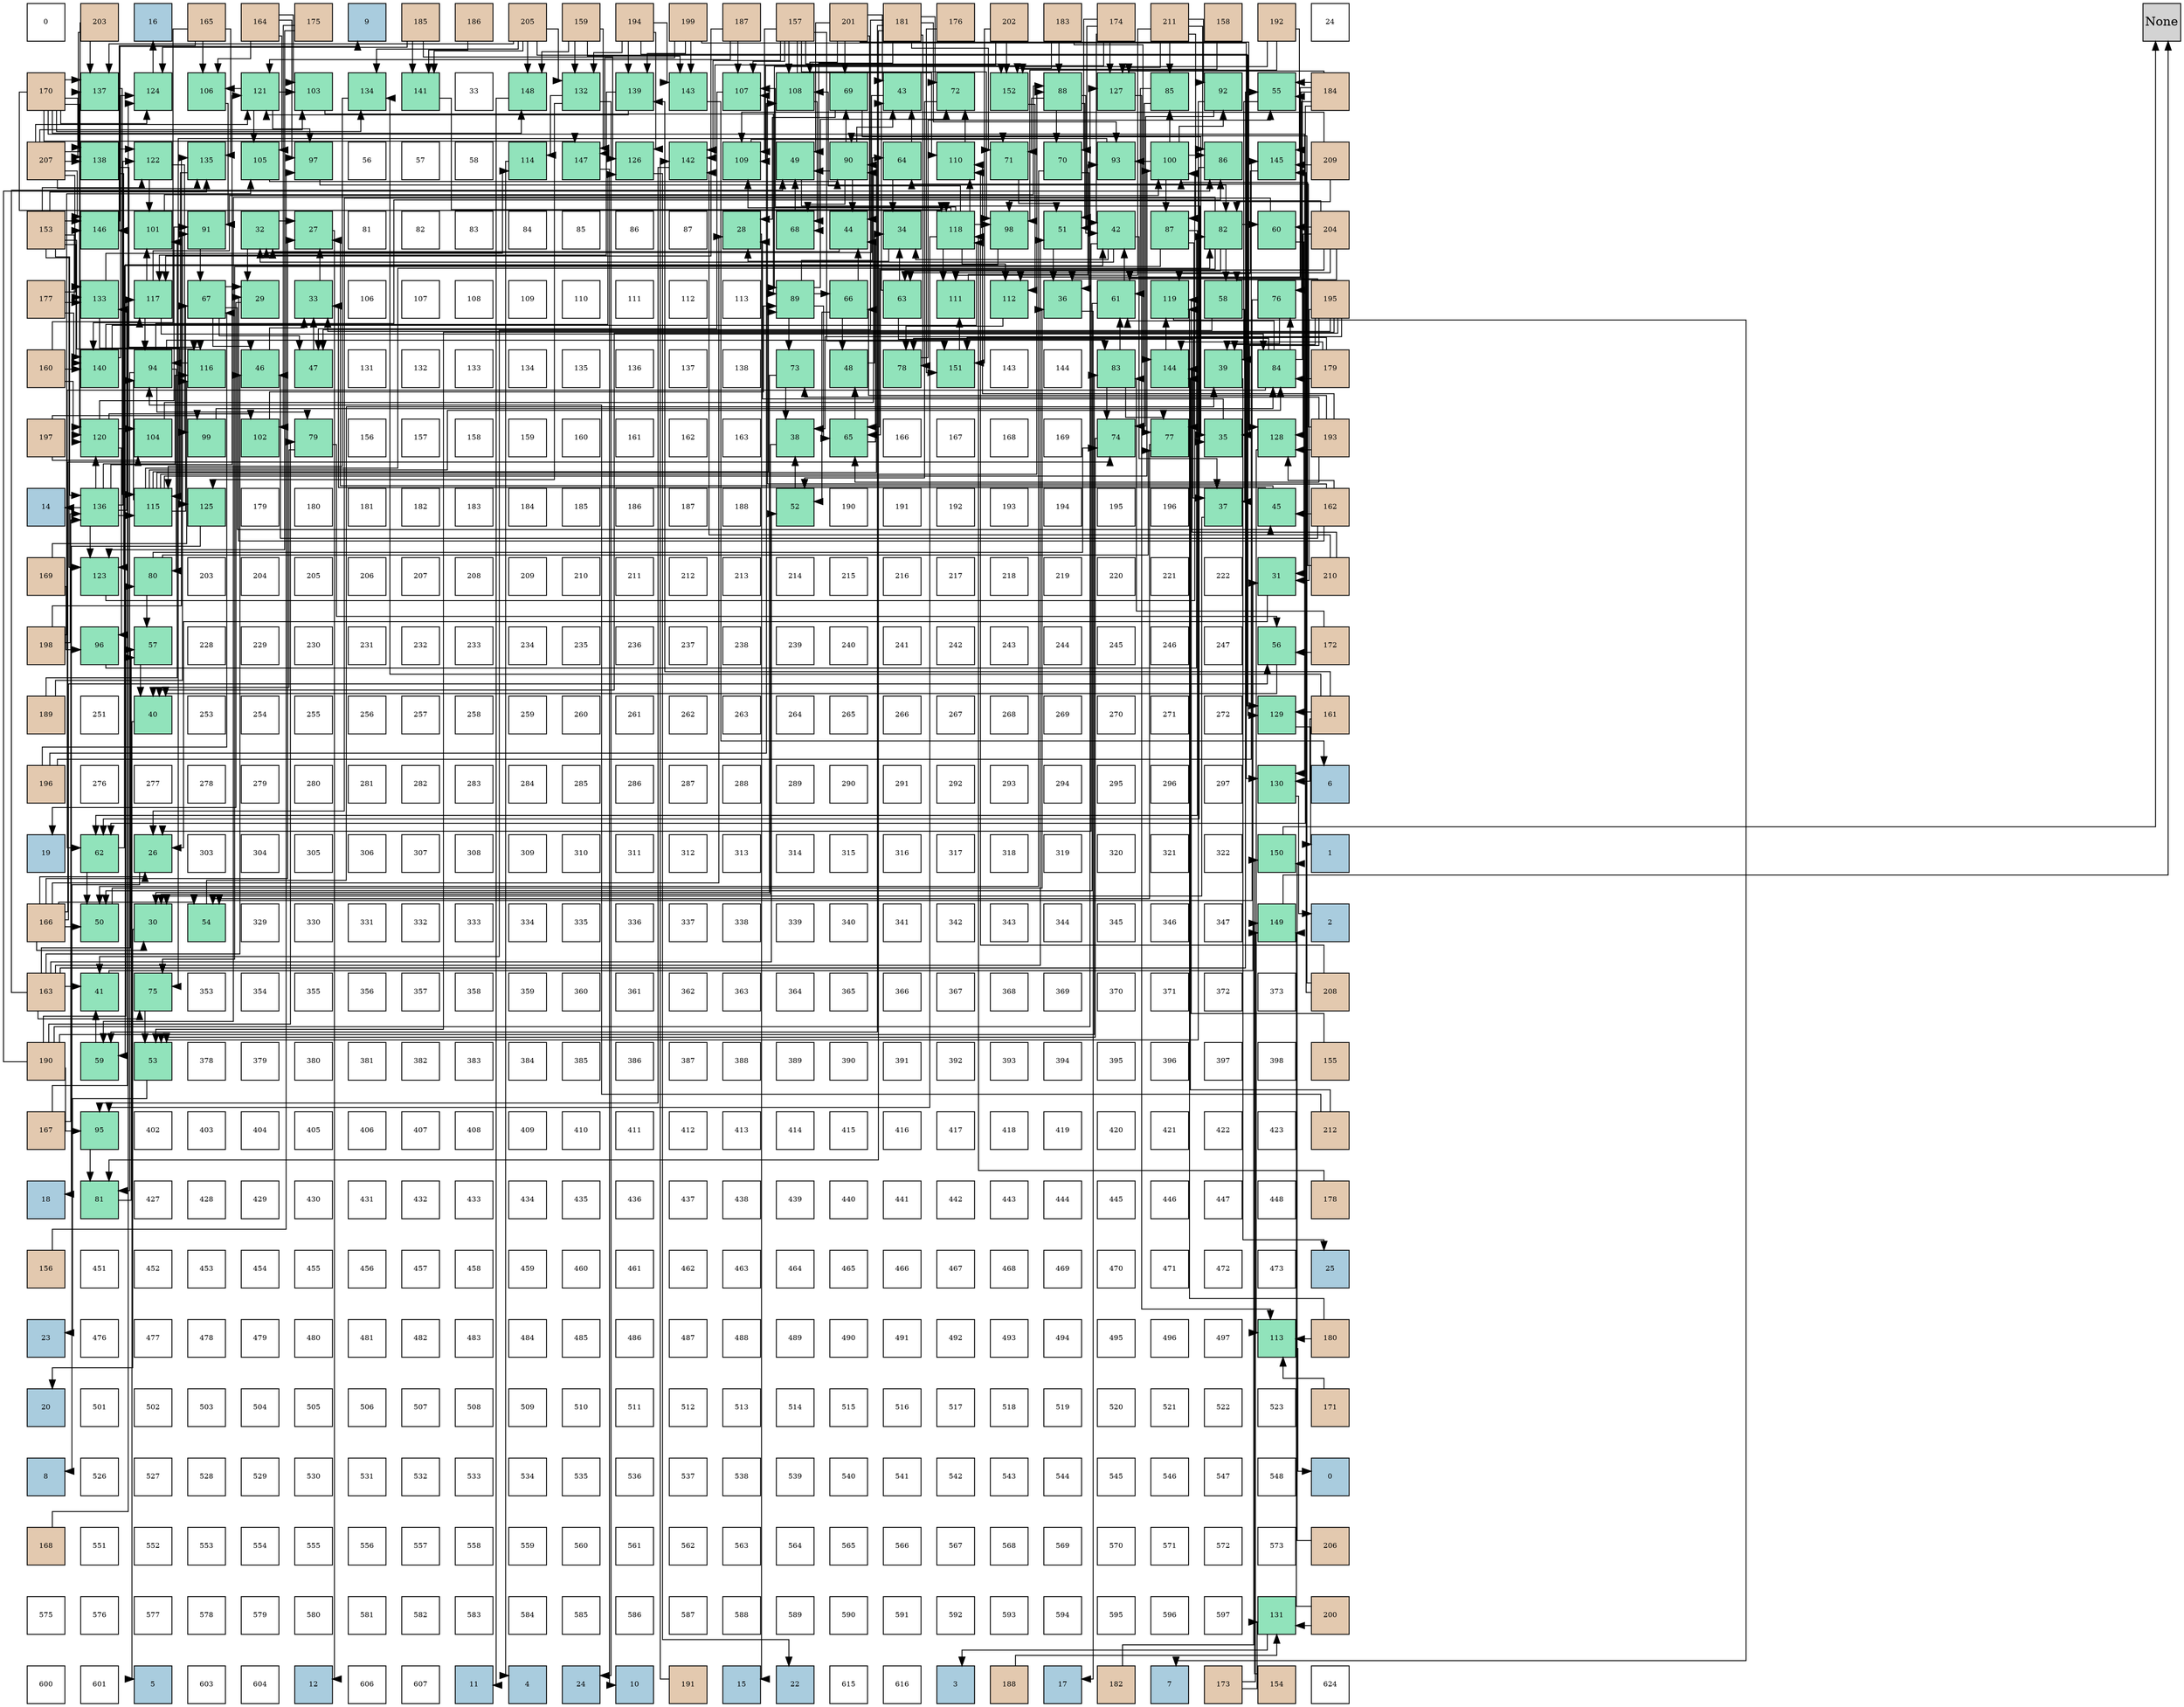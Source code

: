 digraph layout{
 rankdir=TB;
 splines=ortho;
 node [style=filled shape=square fixedsize=true width=0.6];
0[label="0", fontsize=8, fillcolor="#ffffff"];
1[label="203", fontsize=8, fillcolor="#e3c9af"];
2[label="16", fontsize=8, fillcolor="#a9ccde"];
3[label="165", fontsize=8, fillcolor="#e3c9af"];
4[label="164", fontsize=8, fillcolor="#e3c9af"];
5[label="175", fontsize=8, fillcolor="#e3c9af"];
6[label="9", fontsize=8, fillcolor="#a9ccde"];
7[label="185", fontsize=8, fillcolor="#e3c9af"];
8[label="186", fontsize=8, fillcolor="#e3c9af"];
9[label="205", fontsize=8, fillcolor="#e3c9af"];
10[label="159", fontsize=8, fillcolor="#e3c9af"];
11[label="194", fontsize=8, fillcolor="#e3c9af"];
12[label="199", fontsize=8, fillcolor="#e3c9af"];
13[label="187", fontsize=8, fillcolor="#e3c9af"];
14[label="157", fontsize=8, fillcolor="#e3c9af"];
15[label="201", fontsize=8, fillcolor="#e3c9af"];
16[label="181", fontsize=8, fillcolor="#e3c9af"];
17[label="176", fontsize=8, fillcolor="#e3c9af"];
18[label="202", fontsize=8, fillcolor="#e3c9af"];
19[label="183", fontsize=8, fillcolor="#e3c9af"];
20[label="174", fontsize=8, fillcolor="#e3c9af"];
21[label="211", fontsize=8, fillcolor="#e3c9af"];
22[label="158", fontsize=8, fillcolor="#e3c9af"];
23[label="192", fontsize=8, fillcolor="#e3c9af"];
24[label="24", fontsize=8, fillcolor="#ffffff"];
25[label="170", fontsize=8, fillcolor="#e3c9af"];
26[label="137", fontsize=8, fillcolor="#91e3bb"];
27[label="124", fontsize=8, fillcolor="#91e3bb"];
28[label="106", fontsize=8, fillcolor="#91e3bb"];
29[label="121", fontsize=8, fillcolor="#91e3bb"];
30[label="103", fontsize=8, fillcolor="#91e3bb"];
31[label="134", fontsize=8, fillcolor="#91e3bb"];
32[label="141", fontsize=8, fillcolor="#91e3bb"];
33[label="33", fontsize=8, fillcolor="#ffffff"];
34[label="148", fontsize=8, fillcolor="#91e3bb"];
35[label="132", fontsize=8, fillcolor="#91e3bb"];
36[label="139", fontsize=8, fillcolor="#91e3bb"];
37[label="143", fontsize=8, fillcolor="#91e3bb"];
38[label="107", fontsize=8, fillcolor="#91e3bb"];
39[label="108", fontsize=8, fillcolor="#91e3bb"];
40[label="69", fontsize=8, fillcolor="#91e3bb"];
41[label="43", fontsize=8, fillcolor="#91e3bb"];
42[label="72", fontsize=8, fillcolor="#91e3bb"];
43[label="152", fontsize=8, fillcolor="#91e3bb"];
44[label="88", fontsize=8, fillcolor="#91e3bb"];
45[label="127", fontsize=8, fillcolor="#91e3bb"];
46[label="85", fontsize=8, fillcolor="#91e3bb"];
47[label="92", fontsize=8, fillcolor="#91e3bb"];
48[label="55", fontsize=8, fillcolor="#91e3bb"];
49[label="184", fontsize=8, fillcolor="#e3c9af"];
50[label="207", fontsize=8, fillcolor="#e3c9af"];
51[label="138", fontsize=8, fillcolor="#91e3bb"];
52[label="122", fontsize=8, fillcolor="#91e3bb"];
53[label="135", fontsize=8, fillcolor="#91e3bb"];
54[label="105", fontsize=8, fillcolor="#91e3bb"];
55[label="97", fontsize=8, fillcolor="#91e3bb"];
56[label="56", fontsize=8, fillcolor="#ffffff"];
57[label="57", fontsize=8, fillcolor="#ffffff"];
58[label="58", fontsize=8, fillcolor="#ffffff"];
59[label="114", fontsize=8, fillcolor="#91e3bb"];
60[label="147", fontsize=8, fillcolor="#91e3bb"];
61[label="126", fontsize=8, fillcolor="#91e3bb"];
62[label="142", fontsize=8, fillcolor="#91e3bb"];
63[label="109", fontsize=8, fillcolor="#91e3bb"];
64[label="49", fontsize=8, fillcolor="#91e3bb"];
65[label="90", fontsize=8, fillcolor="#91e3bb"];
66[label="64", fontsize=8, fillcolor="#91e3bb"];
67[label="110", fontsize=8, fillcolor="#91e3bb"];
68[label="71", fontsize=8, fillcolor="#91e3bb"];
69[label="70", fontsize=8, fillcolor="#91e3bb"];
70[label="93", fontsize=8, fillcolor="#91e3bb"];
71[label="100", fontsize=8, fillcolor="#91e3bb"];
72[label="86", fontsize=8, fillcolor="#91e3bb"];
73[label="145", fontsize=8, fillcolor="#91e3bb"];
74[label="209", fontsize=8, fillcolor="#e3c9af"];
75[label="153", fontsize=8, fillcolor="#e3c9af"];
76[label="146", fontsize=8, fillcolor="#91e3bb"];
77[label="101", fontsize=8, fillcolor="#91e3bb"];
78[label="91", fontsize=8, fillcolor="#91e3bb"];
79[label="32", fontsize=8, fillcolor="#91e3bb"];
80[label="27", fontsize=8, fillcolor="#91e3bb"];
81[label="81", fontsize=8, fillcolor="#ffffff"];
82[label="82", fontsize=8, fillcolor="#ffffff"];
83[label="83", fontsize=8, fillcolor="#ffffff"];
84[label="84", fontsize=8, fillcolor="#ffffff"];
85[label="85", fontsize=8, fillcolor="#ffffff"];
86[label="86", fontsize=8, fillcolor="#ffffff"];
87[label="87", fontsize=8, fillcolor="#ffffff"];
88[label="28", fontsize=8, fillcolor="#91e3bb"];
89[label="68", fontsize=8, fillcolor="#91e3bb"];
90[label="44", fontsize=8, fillcolor="#91e3bb"];
91[label="34", fontsize=8, fillcolor="#91e3bb"];
92[label="118", fontsize=8, fillcolor="#91e3bb"];
93[label="98", fontsize=8, fillcolor="#91e3bb"];
94[label="51", fontsize=8, fillcolor="#91e3bb"];
95[label="42", fontsize=8, fillcolor="#91e3bb"];
96[label="87", fontsize=8, fillcolor="#91e3bb"];
97[label="82", fontsize=8, fillcolor="#91e3bb"];
98[label="60", fontsize=8, fillcolor="#91e3bb"];
99[label="204", fontsize=8, fillcolor="#e3c9af"];
100[label="177", fontsize=8, fillcolor="#e3c9af"];
101[label="133", fontsize=8, fillcolor="#91e3bb"];
102[label="117", fontsize=8, fillcolor="#91e3bb"];
103[label="67", fontsize=8, fillcolor="#91e3bb"];
104[label="29", fontsize=8, fillcolor="#91e3bb"];
105[label="33", fontsize=8, fillcolor="#91e3bb"];
106[label="106", fontsize=8, fillcolor="#ffffff"];
107[label="107", fontsize=8, fillcolor="#ffffff"];
108[label="108", fontsize=8, fillcolor="#ffffff"];
109[label="109", fontsize=8, fillcolor="#ffffff"];
110[label="110", fontsize=8, fillcolor="#ffffff"];
111[label="111", fontsize=8, fillcolor="#ffffff"];
112[label="112", fontsize=8, fillcolor="#ffffff"];
113[label="113", fontsize=8, fillcolor="#ffffff"];
114[label="89", fontsize=8, fillcolor="#91e3bb"];
115[label="66", fontsize=8, fillcolor="#91e3bb"];
116[label="63", fontsize=8, fillcolor="#91e3bb"];
117[label="111", fontsize=8, fillcolor="#91e3bb"];
118[label="112", fontsize=8, fillcolor="#91e3bb"];
119[label="36", fontsize=8, fillcolor="#91e3bb"];
120[label="61", fontsize=8, fillcolor="#91e3bb"];
121[label="119", fontsize=8, fillcolor="#91e3bb"];
122[label="58", fontsize=8, fillcolor="#91e3bb"];
123[label="76", fontsize=8, fillcolor="#91e3bb"];
124[label="195", fontsize=8, fillcolor="#e3c9af"];
125[label="160", fontsize=8, fillcolor="#e3c9af"];
126[label="140", fontsize=8, fillcolor="#91e3bb"];
127[label="94", fontsize=8, fillcolor="#91e3bb"];
128[label="116", fontsize=8, fillcolor="#91e3bb"];
129[label="46", fontsize=8, fillcolor="#91e3bb"];
130[label="47", fontsize=8, fillcolor="#91e3bb"];
131[label="131", fontsize=8, fillcolor="#ffffff"];
132[label="132", fontsize=8, fillcolor="#ffffff"];
133[label="133", fontsize=8, fillcolor="#ffffff"];
134[label="134", fontsize=8, fillcolor="#ffffff"];
135[label="135", fontsize=8, fillcolor="#ffffff"];
136[label="136", fontsize=8, fillcolor="#ffffff"];
137[label="137", fontsize=8, fillcolor="#ffffff"];
138[label="138", fontsize=8, fillcolor="#ffffff"];
139[label="73", fontsize=8, fillcolor="#91e3bb"];
140[label="48", fontsize=8, fillcolor="#91e3bb"];
141[label="78", fontsize=8, fillcolor="#91e3bb"];
142[label="151", fontsize=8, fillcolor="#91e3bb"];
143[label="143", fontsize=8, fillcolor="#ffffff"];
144[label="144", fontsize=8, fillcolor="#ffffff"];
145[label="83", fontsize=8, fillcolor="#91e3bb"];
146[label="144", fontsize=8, fillcolor="#91e3bb"];
147[label="39", fontsize=8, fillcolor="#91e3bb"];
148[label="84", fontsize=8, fillcolor="#91e3bb"];
149[label="179", fontsize=8, fillcolor="#e3c9af"];
150[label="197", fontsize=8, fillcolor="#e3c9af"];
151[label="120", fontsize=8, fillcolor="#91e3bb"];
152[label="104", fontsize=8, fillcolor="#91e3bb"];
153[label="99", fontsize=8, fillcolor="#91e3bb"];
154[label="102", fontsize=8, fillcolor="#91e3bb"];
155[label="79", fontsize=8, fillcolor="#91e3bb"];
156[label="156", fontsize=8, fillcolor="#ffffff"];
157[label="157", fontsize=8, fillcolor="#ffffff"];
158[label="158", fontsize=8, fillcolor="#ffffff"];
159[label="159", fontsize=8, fillcolor="#ffffff"];
160[label="160", fontsize=8, fillcolor="#ffffff"];
161[label="161", fontsize=8, fillcolor="#ffffff"];
162[label="162", fontsize=8, fillcolor="#ffffff"];
163[label="163", fontsize=8, fillcolor="#ffffff"];
164[label="38", fontsize=8, fillcolor="#91e3bb"];
165[label="65", fontsize=8, fillcolor="#91e3bb"];
166[label="166", fontsize=8, fillcolor="#ffffff"];
167[label="167", fontsize=8, fillcolor="#ffffff"];
168[label="168", fontsize=8, fillcolor="#ffffff"];
169[label="169", fontsize=8, fillcolor="#ffffff"];
170[label="74", fontsize=8, fillcolor="#91e3bb"];
171[label="77", fontsize=8, fillcolor="#91e3bb"];
172[label="35", fontsize=8, fillcolor="#91e3bb"];
173[label="128", fontsize=8, fillcolor="#91e3bb"];
174[label="193", fontsize=8, fillcolor="#e3c9af"];
175[label="14", fontsize=8, fillcolor="#a9ccde"];
176[label="136", fontsize=8, fillcolor="#91e3bb"];
177[label="115", fontsize=8, fillcolor="#91e3bb"];
178[label="125", fontsize=8, fillcolor="#91e3bb"];
179[label="179", fontsize=8, fillcolor="#ffffff"];
180[label="180", fontsize=8, fillcolor="#ffffff"];
181[label="181", fontsize=8, fillcolor="#ffffff"];
182[label="182", fontsize=8, fillcolor="#ffffff"];
183[label="183", fontsize=8, fillcolor="#ffffff"];
184[label="184", fontsize=8, fillcolor="#ffffff"];
185[label="185", fontsize=8, fillcolor="#ffffff"];
186[label="186", fontsize=8, fillcolor="#ffffff"];
187[label="187", fontsize=8, fillcolor="#ffffff"];
188[label="188", fontsize=8, fillcolor="#ffffff"];
189[label="52", fontsize=8, fillcolor="#91e3bb"];
190[label="190", fontsize=8, fillcolor="#ffffff"];
191[label="191", fontsize=8, fillcolor="#ffffff"];
192[label="192", fontsize=8, fillcolor="#ffffff"];
193[label="193", fontsize=8, fillcolor="#ffffff"];
194[label="194", fontsize=8, fillcolor="#ffffff"];
195[label="195", fontsize=8, fillcolor="#ffffff"];
196[label="196", fontsize=8, fillcolor="#ffffff"];
197[label="37", fontsize=8, fillcolor="#91e3bb"];
198[label="45", fontsize=8, fillcolor="#91e3bb"];
199[label="162", fontsize=8, fillcolor="#e3c9af"];
200[label="169", fontsize=8, fillcolor="#e3c9af"];
201[label="123", fontsize=8, fillcolor="#91e3bb"];
202[label="80", fontsize=8, fillcolor="#91e3bb"];
203[label="203", fontsize=8, fillcolor="#ffffff"];
204[label="204", fontsize=8, fillcolor="#ffffff"];
205[label="205", fontsize=8, fillcolor="#ffffff"];
206[label="206", fontsize=8, fillcolor="#ffffff"];
207[label="207", fontsize=8, fillcolor="#ffffff"];
208[label="208", fontsize=8, fillcolor="#ffffff"];
209[label="209", fontsize=8, fillcolor="#ffffff"];
210[label="210", fontsize=8, fillcolor="#ffffff"];
211[label="211", fontsize=8, fillcolor="#ffffff"];
212[label="212", fontsize=8, fillcolor="#ffffff"];
213[label="213", fontsize=8, fillcolor="#ffffff"];
214[label="214", fontsize=8, fillcolor="#ffffff"];
215[label="215", fontsize=8, fillcolor="#ffffff"];
216[label="216", fontsize=8, fillcolor="#ffffff"];
217[label="217", fontsize=8, fillcolor="#ffffff"];
218[label="218", fontsize=8, fillcolor="#ffffff"];
219[label="219", fontsize=8, fillcolor="#ffffff"];
220[label="220", fontsize=8, fillcolor="#ffffff"];
221[label="221", fontsize=8, fillcolor="#ffffff"];
222[label="222", fontsize=8, fillcolor="#ffffff"];
223[label="31", fontsize=8, fillcolor="#91e3bb"];
224[label="210", fontsize=8, fillcolor="#e3c9af"];
225[label="198", fontsize=8, fillcolor="#e3c9af"];
226[label="96", fontsize=8, fillcolor="#91e3bb"];
227[label="57", fontsize=8, fillcolor="#91e3bb"];
228[label="228", fontsize=8, fillcolor="#ffffff"];
229[label="229", fontsize=8, fillcolor="#ffffff"];
230[label="230", fontsize=8, fillcolor="#ffffff"];
231[label="231", fontsize=8, fillcolor="#ffffff"];
232[label="232", fontsize=8, fillcolor="#ffffff"];
233[label="233", fontsize=8, fillcolor="#ffffff"];
234[label="234", fontsize=8, fillcolor="#ffffff"];
235[label="235", fontsize=8, fillcolor="#ffffff"];
236[label="236", fontsize=8, fillcolor="#ffffff"];
237[label="237", fontsize=8, fillcolor="#ffffff"];
238[label="238", fontsize=8, fillcolor="#ffffff"];
239[label="239", fontsize=8, fillcolor="#ffffff"];
240[label="240", fontsize=8, fillcolor="#ffffff"];
241[label="241", fontsize=8, fillcolor="#ffffff"];
242[label="242", fontsize=8, fillcolor="#ffffff"];
243[label="243", fontsize=8, fillcolor="#ffffff"];
244[label="244", fontsize=8, fillcolor="#ffffff"];
245[label="245", fontsize=8, fillcolor="#ffffff"];
246[label="246", fontsize=8, fillcolor="#ffffff"];
247[label="247", fontsize=8, fillcolor="#ffffff"];
248[label="56", fontsize=8, fillcolor="#91e3bb"];
249[label="172", fontsize=8, fillcolor="#e3c9af"];
250[label="189", fontsize=8, fillcolor="#e3c9af"];
251[label="251", fontsize=8, fillcolor="#ffffff"];
252[label="40", fontsize=8, fillcolor="#91e3bb"];
253[label="253", fontsize=8, fillcolor="#ffffff"];
254[label="254", fontsize=8, fillcolor="#ffffff"];
255[label="255", fontsize=8, fillcolor="#ffffff"];
256[label="256", fontsize=8, fillcolor="#ffffff"];
257[label="257", fontsize=8, fillcolor="#ffffff"];
258[label="258", fontsize=8, fillcolor="#ffffff"];
259[label="259", fontsize=8, fillcolor="#ffffff"];
260[label="260", fontsize=8, fillcolor="#ffffff"];
261[label="261", fontsize=8, fillcolor="#ffffff"];
262[label="262", fontsize=8, fillcolor="#ffffff"];
263[label="263", fontsize=8, fillcolor="#ffffff"];
264[label="264", fontsize=8, fillcolor="#ffffff"];
265[label="265", fontsize=8, fillcolor="#ffffff"];
266[label="266", fontsize=8, fillcolor="#ffffff"];
267[label="267", fontsize=8, fillcolor="#ffffff"];
268[label="268", fontsize=8, fillcolor="#ffffff"];
269[label="269", fontsize=8, fillcolor="#ffffff"];
270[label="270", fontsize=8, fillcolor="#ffffff"];
271[label="271", fontsize=8, fillcolor="#ffffff"];
272[label="272", fontsize=8, fillcolor="#ffffff"];
273[label="129", fontsize=8, fillcolor="#91e3bb"];
274[label="161", fontsize=8, fillcolor="#e3c9af"];
275[label="196", fontsize=8, fillcolor="#e3c9af"];
276[label="276", fontsize=8, fillcolor="#ffffff"];
277[label="277", fontsize=8, fillcolor="#ffffff"];
278[label="278", fontsize=8, fillcolor="#ffffff"];
279[label="279", fontsize=8, fillcolor="#ffffff"];
280[label="280", fontsize=8, fillcolor="#ffffff"];
281[label="281", fontsize=8, fillcolor="#ffffff"];
282[label="282", fontsize=8, fillcolor="#ffffff"];
283[label="283", fontsize=8, fillcolor="#ffffff"];
284[label="284", fontsize=8, fillcolor="#ffffff"];
285[label="285", fontsize=8, fillcolor="#ffffff"];
286[label="286", fontsize=8, fillcolor="#ffffff"];
287[label="287", fontsize=8, fillcolor="#ffffff"];
288[label="288", fontsize=8, fillcolor="#ffffff"];
289[label="289", fontsize=8, fillcolor="#ffffff"];
290[label="290", fontsize=8, fillcolor="#ffffff"];
291[label="291", fontsize=8, fillcolor="#ffffff"];
292[label="292", fontsize=8, fillcolor="#ffffff"];
293[label="293", fontsize=8, fillcolor="#ffffff"];
294[label="294", fontsize=8, fillcolor="#ffffff"];
295[label="295", fontsize=8, fillcolor="#ffffff"];
296[label="296", fontsize=8, fillcolor="#ffffff"];
297[label="297", fontsize=8, fillcolor="#ffffff"];
298[label="130", fontsize=8, fillcolor="#91e3bb"];
299[label="6", fontsize=8, fillcolor="#a9ccde"];
300[label="19", fontsize=8, fillcolor="#a9ccde"];
301[label="62", fontsize=8, fillcolor="#91e3bb"];
302[label="26", fontsize=8, fillcolor="#91e3bb"];
303[label="303", fontsize=8, fillcolor="#ffffff"];
304[label="304", fontsize=8, fillcolor="#ffffff"];
305[label="305", fontsize=8, fillcolor="#ffffff"];
306[label="306", fontsize=8, fillcolor="#ffffff"];
307[label="307", fontsize=8, fillcolor="#ffffff"];
308[label="308", fontsize=8, fillcolor="#ffffff"];
309[label="309", fontsize=8, fillcolor="#ffffff"];
310[label="310", fontsize=8, fillcolor="#ffffff"];
311[label="311", fontsize=8, fillcolor="#ffffff"];
312[label="312", fontsize=8, fillcolor="#ffffff"];
313[label="313", fontsize=8, fillcolor="#ffffff"];
314[label="314", fontsize=8, fillcolor="#ffffff"];
315[label="315", fontsize=8, fillcolor="#ffffff"];
316[label="316", fontsize=8, fillcolor="#ffffff"];
317[label="317", fontsize=8, fillcolor="#ffffff"];
318[label="318", fontsize=8, fillcolor="#ffffff"];
319[label="319", fontsize=8, fillcolor="#ffffff"];
320[label="320", fontsize=8, fillcolor="#ffffff"];
321[label="321", fontsize=8, fillcolor="#ffffff"];
322[label="322", fontsize=8, fillcolor="#ffffff"];
323[label="150", fontsize=8, fillcolor="#91e3bb"];
324[label="1", fontsize=8, fillcolor="#a9ccde"];
325[label="166", fontsize=8, fillcolor="#e3c9af"];
326[label="50", fontsize=8, fillcolor="#91e3bb"];
327[label="30", fontsize=8, fillcolor="#91e3bb"];
328[label="54", fontsize=8, fillcolor="#91e3bb"];
329[label="329", fontsize=8, fillcolor="#ffffff"];
330[label="330", fontsize=8, fillcolor="#ffffff"];
331[label="331", fontsize=8, fillcolor="#ffffff"];
332[label="332", fontsize=8, fillcolor="#ffffff"];
333[label="333", fontsize=8, fillcolor="#ffffff"];
334[label="334", fontsize=8, fillcolor="#ffffff"];
335[label="335", fontsize=8, fillcolor="#ffffff"];
336[label="336", fontsize=8, fillcolor="#ffffff"];
337[label="337", fontsize=8, fillcolor="#ffffff"];
338[label="338", fontsize=8, fillcolor="#ffffff"];
339[label="339", fontsize=8, fillcolor="#ffffff"];
340[label="340", fontsize=8, fillcolor="#ffffff"];
341[label="341", fontsize=8, fillcolor="#ffffff"];
342[label="342", fontsize=8, fillcolor="#ffffff"];
343[label="343", fontsize=8, fillcolor="#ffffff"];
344[label="344", fontsize=8, fillcolor="#ffffff"];
345[label="345", fontsize=8, fillcolor="#ffffff"];
346[label="346", fontsize=8, fillcolor="#ffffff"];
347[label="347", fontsize=8, fillcolor="#ffffff"];
348[label="149", fontsize=8, fillcolor="#91e3bb"];
349[label="2", fontsize=8, fillcolor="#a9ccde"];
350[label="163", fontsize=8, fillcolor="#e3c9af"];
351[label="41", fontsize=8, fillcolor="#91e3bb"];
352[label="75", fontsize=8, fillcolor="#91e3bb"];
353[label="353", fontsize=8, fillcolor="#ffffff"];
354[label="354", fontsize=8, fillcolor="#ffffff"];
355[label="355", fontsize=8, fillcolor="#ffffff"];
356[label="356", fontsize=8, fillcolor="#ffffff"];
357[label="357", fontsize=8, fillcolor="#ffffff"];
358[label="358", fontsize=8, fillcolor="#ffffff"];
359[label="359", fontsize=8, fillcolor="#ffffff"];
360[label="360", fontsize=8, fillcolor="#ffffff"];
361[label="361", fontsize=8, fillcolor="#ffffff"];
362[label="362", fontsize=8, fillcolor="#ffffff"];
363[label="363", fontsize=8, fillcolor="#ffffff"];
364[label="364", fontsize=8, fillcolor="#ffffff"];
365[label="365", fontsize=8, fillcolor="#ffffff"];
366[label="366", fontsize=8, fillcolor="#ffffff"];
367[label="367", fontsize=8, fillcolor="#ffffff"];
368[label="368", fontsize=8, fillcolor="#ffffff"];
369[label="369", fontsize=8, fillcolor="#ffffff"];
370[label="370", fontsize=8, fillcolor="#ffffff"];
371[label="371", fontsize=8, fillcolor="#ffffff"];
372[label="372", fontsize=8, fillcolor="#ffffff"];
373[label="373", fontsize=8, fillcolor="#ffffff"];
374[label="208", fontsize=8, fillcolor="#e3c9af"];
375[label="190", fontsize=8, fillcolor="#e3c9af"];
376[label="59", fontsize=8, fillcolor="#91e3bb"];
377[label="53", fontsize=8, fillcolor="#91e3bb"];
378[label="378", fontsize=8, fillcolor="#ffffff"];
379[label="379", fontsize=8, fillcolor="#ffffff"];
380[label="380", fontsize=8, fillcolor="#ffffff"];
381[label="381", fontsize=8, fillcolor="#ffffff"];
382[label="382", fontsize=8, fillcolor="#ffffff"];
383[label="383", fontsize=8, fillcolor="#ffffff"];
384[label="384", fontsize=8, fillcolor="#ffffff"];
385[label="385", fontsize=8, fillcolor="#ffffff"];
386[label="386", fontsize=8, fillcolor="#ffffff"];
387[label="387", fontsize=8, fillcolor="#ffffff"];
388[label="388", fontsize=8, fillcolor="#ffffff"];
389[label="389", fontsize=8, fillcolor="#ffffff"];
390[label="390", fontsize=8, fillcolor="#ffffff"];
391[label="391", fontsize=8, fillcolor="#ffffff"];
392[label="392", fontsize=8, fillcolor="#ffffff"];
393[label="393", fontsize=8, fillcolor="#ffffff"];
394[label="394", fontsize=8, fillcolor="#ffffff"];
395[label="395", fontsize=8, fillcolor="#ffffff"];
396[label="396", fontsize=8, fillcolor="#ffffff"];
397[label="397", fontsize=8, fillcolor="#ffffff"];
398[label="398", fontsize=8, fillcolor="#ffffff"];
399[label="155", fontsize=8, fillcolor="#e3c9af"];
400[label="167", fontsize=8, fillcolor="#e3c9af"];
401[label="95", fontsize=8, fillcolor="#91e3bb"];
402[label="402", fontsize=8, fillcolor="#ffffff"];
403[label="403", fontsize=8, fillcolor="#ffffff"];
404[label="404", fontsize=8, fillcolor="#ffffff"];
405[label="405", fontsize=8, fillcolor="#ffffff"];
406[label="406", fontsize=8, fillcolor="#ffffff"];
407[label="407", fontsize=8, fillcolor="#ffffff"];
408[label="408", fontsize=8, fillcolor="#ffffff"];
409[label="409", fontsize=8, fillcolor="#ffffff"];
410[label="410", fontsize=8, fillcolor="#ffffff"];
411[label="411", fontsize=8, fillcolor="#ffffff"];
412[label="412", fontsize=8, fillcolor="#ffffff"];
413[label="413", fontsize=8, fillcolor="#ffffff"];
414[label="414", fontsize=8, fillcolor="#ffffff"];
415[label="415", fontsize=8, fillcolor="#ffffff"];
416[label="416", fontsize=8, fillcolor="#ffffff"];
417[label="417", fontsize=8, fillcolor="#ffffff"];
418[label="418", fontsize=8, fillcolor="#ffffff"];
419[label="419", fontsize=8, fillcolor="#ffffff"];
420[label="420", fontsize=8, fillcolor="#ffffff"];
421[label="421", fontsize=8, fillcolor="#ffffff"];
422[label="422", fontsize=8, fillcolor="#ffffff"];
423[label="423", fontsize=8, fillcolor="#ffffff"];
424[label="212", fontsize=8, fillcolor="#e3c9af"];
425[label="18", fontsize=8, fillcolor="#a9ccde"];
426[label="81", fontsize=8, fillcolor="#91e3bb"];
427[label="427", fontsize=8, fillcolor="#ffffff"];
428[label="428", fontsize=8, fillcolor="#ffffff"];
429[label="429", fontsize=8, fillcolor="#ffffff"];
430[label="430", fontsize=8, fillcolor="#ffffff"];
431[label="431", fontsize=8, fillcolor="#ffffff"];
432[label="432", fontsize=8, fillcolor="#ffffff"];
433[label="433", fontsize=8, fillcolor="#ffffff"];
434[label="434", fontsize=8, fillcolor="#ffffff"];
435[label="435", fontsize=8, fillcolor="#ffffff"];
436[label="436", fontsize=8, fillcolor="#ffffff"];
437[label="437", fontsize=8, fillcolor="#ffffff"];
438[label="438", fontsize=8, fillcolor="#ffffff"];
439[label="439", fontsize=8, fillcolor="#ffffff"];
440[label="440", fontsize=8, fillcolor="#ffffff"];
441[label="441", fontsize=8, fillcolor="#ffffff"];
442[label="442", fontsize=8, fillcolor="#ffffff"];
443[label="443", fontsize=8, fillcolor="#ffffff"];
444[label="444", fontsize=8, fillcolor="#ffffff"];
445[label="445", fontsize=8, fillcolor="#ffffff"];
446[label="446", fontsize=8, fillcolor="#ffffff"];
447[label="447", fontsize=8, fillcolor="#ffffff"];
448[label="448", fontsize=8, fillcolor="#ffffff"];
449[label="178", fontsize=8, fillcolor="#e3c9af"];
450[label="156", fontsize=8, fillcolor="#e3c9af"];
451[label="451", fontsize=8, fillcolor="#ffffff"];
452[label="452", fontsize=8, fillcolor="#ffffff"];
453[label="453", fontsize=8, fillcolor="#ffffff"];
454[label="454", fontsize=8, fillcolor="#ffffff"];
455[label="455", fontsize=8, fillcolor="#ffffff"];
456[label="456", fontsize=8, fillcolor="#ffffff"];
457[label="457", fontsize=8, fillcolor="#ffffff"];
458[label="458", fontsize=8, fillcolor="#ffffff"];
459[label="459", fontsize=8, fillcolor="#ffffff"];
460[label="460", fontsize=8, fillcolor="#ffffff"];
461[label="461", fontsize=8, fillcolor="#ffffff"];
462[label="462", fontsize=8, fillcolor="#ffffff"];
463[label="463", fontsize=8, fillcolor="#ffffff"];
464[label="464", fontsize=8, fillcolor="#ffffff"];
465[label="465", fontsize=8, fillcolor="#ffffff"];
466[label="466", fontsize=8, fillcolor="#ffffff"];
467[label="467", fontsize=8, fillcolor="#ffffff"];
468[label="468", fontsize=8, fillcolor="#ffffff"];
469[label="469", fontsize=8, fillcolor="#ffffff"];
470[label="470", fontsize=8, fillcolor="#ffffff"];
471[label="471", fontsize=8, fillcolor="#ffffff"];
472[label="472", fontsize=8, fillcolor="#ffffff"];
473[label="473", fontsize=8, fillcolor="#ffffff"];
474[label="25", fontsize=8, fillcolor="#a9ccde"];
475[label="23", fontsize=8, fillcolor="#a9ccde"];
476[label="476", fontsize=8, fillcolor="#ffffff"];
477[label="477", fontsize=8, fillcolor="#ffffff"];
478[label="478", fontsize=8, fillcolor="#ffffff"];
479[label="479", fontsize=8, fillcolor="#ffffff"];
480[label="480", fontsize=8, fillcolor="#ffffff"];
481[label="481", fontsize=8, fillcolor="#ffffff"];
482[label="482", fontsize=8, fillcolor="#ffffff"];
483[label="483", fontsize=8, fillcolor="#ffffff"];
484[label="484", fontsize=8, fillcolor="#ffffff"];
485[label="485", fontsize=8, fillcolor="#ffffff"];
486[label="486", fontsize=8, fillcolor="#ffffff"];
487[label="487", fontsize=8, fillcolor="#ffffff"];
488[label="488", fontsize=8, fillcolor="#ffffff"];
489[label="489", fontsize=8, fillcolor="#ffffff"];
490[label="490", fontsize=8, fillcolor="#ffffff"];
491[label="491", fontsize=8, fillcolor="#ffffff"];
492[label="492", fontsize=8, fillcolor="#ffffff"];
493[label="493", fontsize=8, fillcolor="#ffffff"];
494[label="494", fontsize=8, fillcolor="#ffffff"];
495[label="495", fontsize=8, fillcolor="#ffffff"];
496[label="496", fontsize=8, fillcolor="#ffffff"];
497[label="497", fontsize=8, fillcolor="#ffffff"];
498[label="113", fontsize=8, fillcolor="#91e3bb"];
499[label="180", fontsize=8, fillcolor="#e3c9af"];
500[label="20", fontsize=8, fillcolor="#a9ccde"];
501[label="501", fontsize=8, fillcolor="#ffffff"];
502[label="502", fontsize=8, fillcolor="#ffffff"];
503[label="503", fontsize=8, fillcolor="#ffffff"];
504[label="504", fontsize=8, fillcolor="#ffffff"];
505[label="505", fontsize=8, fillcolor="#ffffff"];
506[label="506", fontsize=8, fillcolor="#ffffff"];
507[label="507", fontsize=8, fillcolor="#ffffff"];
508[label="508", fontsize=8, fillcolor="#ffffff"];
509[label="509", fontsize=8, fillcolor="#ffffff"];
510[label="510", fontsize=8, fillcolor="#ffffff"];
511[label="511", fontsize=8, fillcolor="#ffffff"];
512[label="512", fontsize=8, fillcolor="#ffffff"];
513[label="513", fontsize=8, fillcolor="#ffffff"];
514[label="514", fontsize=8, fillcolor="#ffffff"];
515[label="515", fontsize=8, fillcolor="#ffffff"];
516[label="516", fontsize=8, fillcolor="#ffffff"];
517[label="517", fontsize=8, fillcolor="#ffffff"];
518[label="518", fontsize=8, fillcolor="#ffffff"];
519[label="519", fontsize=8, fillcolor="#ffffff"];
520[label="520", fontsize=8, fillcolor="#ffffff"];
521[label="521", fontsize=8, fillcolor="#ffffff"];
522[label="522", fontsize=8, fillcolor="#ffffff"];
523[label="523", fontsize=8, fillcolor="#ffffff"];
524[label="171", fontsize=8, fillcolor="#e3c9af"];
525[label="8", fontsize=8, fillcolor="#a9ccde"];
526[label="526", fontsize=8, fillcolor="#ffffff"];
527[label="527", fontsize=8, fillcolor="#ffffff"];
528[label="528", fontsize=8, fillcolor="#ffffff"];
529[label="529", fontsize=8, fillcolor="#ffffff"];
530[label="530", fontsize=8, fillcolor="#ffffff"];
531[label="531", fontsize=8, fillcolor="#ffffff"];
532[label="532", fontsize=8, fillcolor="#ffffff"];
533[label="533", fontsize=8, fillcolor="#ffffff"];
534[label="534", fontsize=8, fillcolor="#ffffff"];
535[label="535", fontsize=8, fillcolor="#ffffff"];
536[label="536", fontsize=8, fillcolor="#ffffff"];
537[label="537", fontsize=8, fillcolor="#ffffff"];
538[label="538", fontsize=8, fillcolor="#ffffff"];
539[label="539", fontsize=8, fillcolor="#ffffff"];
540[label="540", fontsize=8, fillcolor="#ffffff"];
541[label="541", fontsize=8, fillcolor="#ffffff"];
542[label="542", fontsize=8, fillcolor="#ffffff"];
543[label="543", fontsize=8, fillcolor="#ffffff"];
544[label="544", fontsize=8, fillcolor="#ffffff"];
545[label="545", fontsize=8, fillcolor="#ffffff"];
546[label="546", fontsize=8, fillcolor="#ffffff"];
547[label="547", fontsize=8, fillcolor="#ffffff"];
548[label="548", fontsize=8, fillcolor="#ffffff"];
549[label="0", fontsize=8, fillcolor="#a9ccde"];
550[label="168", fontsize=8, fillcolor="#e3c9af"];
551[label="551", fontsize=8, fillcolor="#ffffff"];
552[label="552", fontsize=8, fillcolor="#ffffff"];
553[label="553", fontsize=8, fillcolor="#ffffff"];
554[label="554", fontsize=8, fillcolor="#ffffff"];
555[label="555", fontsize=8, fillcolor="#ffffff"];
556[label="556", fontsize=8, fillcolor="#ffffff"];
557[label="557", fontsize=8, fillcolor="#ffffff"];
558[label="558", fontsize=8, fillcolor="#ffffff"];
559[label="559", fontsize=8, fillcolor="#ffffff"];
560[label="560", fontsize=8, fillcolor="#ffffff"];
561[label="561", fontsize=8, fillcolor="#ffffff"];
562[label="562", fontsize=8, fillcolor="#ffffff"];
563[label="563", fontsize=8, fillcolor="#ffffff"];
564[label="564", fontsize=8, fillcolor="#ffffff"];
565[label="565", fontsize=8, fillcolor="#ffffff"];
566[label="566", fontsize=8, fillcolor="#ffffff"];
567[label="567", fontsize=8, fillcolor="#ffffff"];
568[label="568", fontsize=8, fillcolor="#ffffff"];
569[label="569", fontsize=8, fillcolor="#ffffff"];
570[label="570", fontsize=8, fillcolor="#ffffff"];
571[label="571", fontsize=8, fillcolor="#ffffff"];
572[label="572", fontsize=8, fillcolor="#ffffff"];
573[label="573", fontsize=8, fillcolor="#ffffff"];
574[label="206", fontsize=8, fillcolor="#e3c9af"];
575[label="575", fontsize=8, fillcolor="#ffffff"];
576[label="576", fontsize=8, fillcolor="#ffffff"];
577[label="577", fontsize=8, fillcolor="#ffffff"];
578[label="578", fontsize=8, fillcolor="#ffffff"];
579[label="579", fontsize=8, fillcolor="#ffffff"];
580[label="580", fontsize=8, fillcolor="#ffffff"];
581[label="581", fontsize=8, fillcolor="#ffffff"];
582[label="582", fontsize=8, fillcolor="#ffffff"];
583[label="583", fontsize=8, fillcolor="#ffffff"];
584[label="584", fontsize=8, fillcolor="#ffffff"];
585[label="585", fontsize=8, fillcolor="#ffffff"];
586[label="586", fontsize=8, fillcolor="#ffffff"];
587[label="587", fontsize=8, fillcolor="#ffffff"];
588[label="588", fontsize=8, fillcolor="#ffffff"];
589[label="589", fontsize=8, fillcolor="#ffffff"];
590[label="590", fontsize=8, fillcolor="#ffffff"];
591[label="591", fontsize=8, fillcolor="#ffffff"];
592[label="592", fontsize=8, fillcolor="#ffffff"];
593[label="593", fontsize=8, fillcolor="#ffffff"];
594[label="594", fontsize=8, fillcolor="#ffffff"];
595[label="595", fontsize=8, fillcolor="#ffffff"];
596[label="596", fontsize=8, fillcolor="#ffffff"];
597[label="597", fontsize=8, fillcolor="#ffffff"];
598[label="131", fontsize=8, fillcolor="#91e3bb"];
599[label="200", fontsize=8, fillcolor="#e3c9af"];
600[label="600", fontsize=8, fillcolor="#ffffff"];
601[label="601", fontsize=8, fillcolor="#ffffff"];
602[label="5", fontsize=8, fillcolor="#a9ccde"];
603[label="603", fontsize=8, fillcolor="#ffffff"];
604[label="604", fontsize=8, fillcolor="#ffffff"];
605[label="12", fontsize=8, fillcolor="#a9ccde"];
606[label="606", fontsize=8, fillcolor="#ffffff"];
607[label="607", fontsize=8, fillcolor="#ffffff"];
608[label="11", fontsize=8, fillcolor="#a9ccde"];
609[label="4", fontsize=8, fillcolor="#a9ccde"];
610[label="24", fontsize=8, fillcolor="#a9ccde"];
611[label="10", fontsize=8, fillcolor="#a9ccde"];
612[label="191", fontsize=8, fillcolor="#e3c9af"];
613[label="15", fontsize=8, fillcolor="#a9ccde"];
614[label="22", fontsize=8, fillcolor="#a9ccde"];
615[label="615", fontsize=8, fillcolor="#ffffff"];
616[label="616", fontsize=8, fillcolor="#ffffff"];
617[label="3", fontsize=8, fillcolor="#a9ccde"];
618[label="188", fontsize=8, fillcolor="#e3c9af"];
619[label="17", fontsize=8, fillcolor="#a9ccde"];
620[label="182", fontsize=8, fillcolor="#e3c9af"];
621[label="7", fontsize=8, fillcolor="#a9ccde"];
622[label="173", fontsize=8, fillcolor="#e3c9af"];
623[label="154", fontsize=8, fillcolor="#e3c9af"];
624[label="624", fontsize=8, fillcolor="#ffffff"];
edge [constraint=false, style=vis];302 -> 525;
80 -> 605;
88 -> 613;
104 -> 300;
327 -> 500;
223 -> 302;
79 -> 80;
79 -> 104;
105 -> 80;
91 -> 88;
172 -> 88;
119 -> 619;
197 -> 327;
164 -> 327;
147 -> 474;
252 -> 602;
351 -> 223;
95 -> 302;
95 -> 79;
95 -> 91;
95 -> 197;
41 -> 79;
90 -> 79;
198 -> 80;
198 -> 105;
129 -> 105;
130 -> 105;
140 -> 91;
64 -> 172;
326 -> 119;
94 -> 119;
189 -> 164;
377 -> 475;
328 -> 147;
48 -> 147;
248 -> 252;
227 -> 252;
122 -> 197;
122 -> 351;
376 -> 351;
98 -> 302;
98 -> 223;
120 -> 95;
120 -> 326;
301 -> 95;
301 -> 326;
116 -> 91;
116 -> 197;
116 -> 41;
66 -> 91;
66 -> 41;
165 -> 90;
165 -> 140;
115 -> 90;
115 -> 140;
115 -> 189;
103 -> 104;
103 -> 198;
103 -> 129;
103 -> 130;
89 -> 64;
40 -> 88;
40 -> 172;
69 -> 119;
69 -> 326;
68 -> 94;
42 -> 189;
139 -> 327;
139 -> 164;
170 -> 377;
352 -> 377;
123 -> 147;
123 -> 328;
171 -> 328;
141 -> 48;
155 -> 252;
155 -> 248;
202 -> 227;
202 -> 170;
202 -> 171;
426 -> 227;
97 -> 122;
97 -> 376;
97 -> 98;
97 -> 116;
97 -> 165;
145 -> 120;
145 -> 170;
145 -> 171;
148 -> 48;
148 -> 120;
148 -> 301;
148 -> 123;
148 -> 141;
46 -> 120;
46 -> 171;
72 -> 301;
96 -> 301;
96 -> 352;
96 -> 171;
44 -> 95;
44 -> 94;
44 -> 69;
44 -> 68;
114 -> 66;
114 -> 165;
114 -> 115;
114 -> 42;
114 -> 139;
65 -> 41;
65 -> 90;
65 -> 64;
65 -> 89;
65 -> 40;
78 -> 103;
47 -> 377;
47 -> 170;
70 -> 352;
127 -> 155;
127 -> 202;
127 -> 426;
127 -> 145;
127 -> 72;
401 -> 426;
226 -> 97;
55 -> 97;
93 -> 376;
153 -> 148;
71 -> 46;
71 -> 72;
71 -> 96;
71 -> 47;
71 -> 70;
77 -> 44;
154 -> 114;
30 -> 114;
152 -> 65;
54 -> 65;
28 -> 78;
38 -> 130;
39 -> 89;
63 -> 68;
67 -> 42;
117 -> 70;
118 -> 141;
498 -> 549;
59 -> 609;
177 -> 103;
177 -> 97;
177 -> 148;
177 -> 44;
177 -> 114;
177 -> 65;
177 -> 127;
177 -> 71;
128 -> 127;
102 -> 148;
102 -> 127;
102 -> 71;
102 -> 77;
92 -> 401;
92 -> 93;
92 -> 38;
92 -> 39;
92 -> 63;
92 -> 67;
92 -> 117;
92 -> 118;
121 -> 621;
151 -> 78;
151 -> 226;
151 -> 154;
151 -> 152;
29 -> 55;
29 -> 30;
29 -> 54;
29 -> 28;
52 -> 153;
52 -> 77;
201 -> 71;
27 -> 2;
178 -> 425;
61 -> 614;
45 -> 498;
173 -> 498;
273 -> 324;
298 -> 349;
598 -> 617;
35 -> 610;
35 -> 59;
35 -> 178;
101 -> 59;
101 -> 178;
31 -> 177;
53 -> 177;
176 -> 175;
176 -> 177;
176 -> 128;
176 -> 102;
176 -> 151;
176 -> 29;
176 -> 52;
176 -> 201;
26 -> 177;
51 -> 128;
51 -> 52;
51 -> 201;
36 -> 102;
36 -> 29;
126 -> 92;
126 -> 27;
126 -> 61;
32 -> 92;
62 -> 401;
37 -> 299;
146 -> 121;
73 -> 121;
76 -> 6;
60 -> 611;
34 -> 608;
348 -> None;
323 -> None;
142 -> 117;
43 -> 118;
75 -> 128;
75 -> 52;
75 -> 201;
75 -> 101;
75 -> 53;
75 -> 176;
75 -> 126;
75 -> 76;
623 -> 323;
399 -> 121;
450 -> 55;
14 -> 93;
14 -> 38;
14 -> 39;
14 -> 63;
14 -> 67;
14 -> 62;
14 -> 142;
14 -> 43;
22 -> 43;
10 -> 35;
10 -> 37;
10 -> 60;
10 -> 34;
125 -> 102;
125 -> 151;
125 -> 126;
274 -> 273;
274 -> 298;
274 -> 31;
274 -> 36;
199 -> 104;
199 -> 198;
199 -> 129;
199 -> 38;
199 -> 173;
350 -> 351;
350 -> 129;
350 -> 64;
350 -> 94;
350 -> 189;
350 -> 48;
350 -> 227;
350 -> 352;
4 -> 55;
4 -> 30;
4 -> 54;
4 -> 28;
3 -> 28;
3 -> 53;
3 -> 126;
3 -> 76;
325 -> 302;
325 -> 80;
325 -> 88;
325 -> 327;
325 -> 326;
325 -> 328;
325 -> 248;
325 -> 170;
400 -> 101;
400 -> 176;
550 -> 27;
200 -> 226;
200 -> 128;
25 -> 92;
25 -> 151;
25 -> 27;
25 -> 298;
25 -> 31;
25 -> 26;
25 -> 51;
25 -> 60;
25 -> 34;
524 -> 498;
249 -> 248;
249 -> 145;
622 -> 598;
622 -> 348;
20 -> 95;
20 -> 94;
20 -> 69;
20 -> 63;
20 -> 45;
5 -> 154;
5 -> 201;
17 -> 142;
100 -> 101;
100 -> 126;
100 -> 76;
449 -> 92;
149 -> 148;
149 -> 146;
149 -> 142;
499 -> 498;
499 -> 121;
16 -> 130;
16 -> 376;
16 -> 89;
16 -> 68;
16 -> 42;
16 -> 141;
16 -> 426;
16 -> 70;
620 -> 348;
19 -> 44;
19 -> 146;
19 -> 43;
49 -> 48;
49 -> 120;
49 -> 301;
49 -> 123;
49 -> 118;
49 -> 45;
7 -> 27;
7 -> 61;
7 -> 32;
8 -> 32;
13 -> 38;
13 -> 102;
13 -> 29;
618 -> 598;
250 -> 78;
250 -> 77;
375 -> 155;
375 -> 202;
375 -> 145;
375 -> 72;
375 -> 401;
375 -> 45;
612 -> 62;
23 -> 114;
23 -> 93;
23 -> 73;
174 -> 66;
174 -> 165;
174 -> 115;
174 -> 139;
174 -> 67;
174 -> 173;
11 -> 61;
11 -> 273;
11 -> 35;
11 -> 36;
11 -> 37;
124 -> 223;
124 -> 105;
124 -> 172;
124 -> 119;
124 -> 164;
124 -> 147;
124 -> 252;
124 -> 377;
275 -> 103;
275 -> 39;
275 -> 73;
150 -> 153;
150 -> 152;
225 -> 54;
225 -> 53;
225 -> 176;
12 -> 298;
12 -> 36;
12 -> 37;
12 -> 60;
599 -> 598;
599 -> 348;
15 -> 41;
15 -> 90;
15 -> 64;
15 -> 40;
15 -> 39;
15 -> 173;
18 -> 62;
18 -> 142;
18 -> 43;
1 -> 151;
1 -> 26;
1 -> 51;
99 -> 122;
99 -> 98;
99 -> 116;
99 -> 165;
99 -> 93;
99 -> 173;
9 -> 273;
9 -> 35;
9 -> 31;
9 -> 26;
9 -> 32;
9 -> 34;
574 -> 323;
50 -> 30;
50 -> 29;
50 -> 101;
50 -> 53;
50 -> 26;
50 -> 51;
50 -> 76;
374 -> 65;
374 -> 67;
374 -> 73;
74 -> 97;
74 -> 63;
74 -> 73;
224 -> 71;
224 -> 62;
224 -> 146;
21 -> 46;
21 -> 72;
21 -> 96;
21 -> 47;
21 -> 117;
21 -> 45;
424 -> 127;
424 -> 146;
edge [constraint=true, style=invis];
0 -> 25 -> 50 -> 75 -> 100 -> 125 -> 150 -> 175 -> 200 -> 225 -> 250 -> 275 -> 300 -> 325 -> 350 -> 375 -> 400 -> 425 -> 450 -> 475 -> 500 -> 525 -> 550 -> 575 -> 600;
1 -> 26 -> 51 -> 76 -> 101 -> 126 -> 151 -> 176 -> 201 -> 226 -> 251 -> 276 -> 301 -> 326 -> 351 -> 376 -> 401 -> 426 -> 451 -> 476 -> 501 -> 526 -> 551 -> 576 -> 601;
2 -> 27 -> 52 -> 77 -> 102 -> 127 -> 152 -> 177 -> 202 -> 227 -> 252 -> 277 -> 302 -> 327 -> 352 -> 377 -> 402 -> 427 -> 452 -> 477 -> 502 -> 527 -> 552 -> 577 -> 602;
3 -> 28 -> 53 -> 78 -> 103 -> 128 -> 153 -> 178 -> 203 -> 228 -> 253 -> 278 -> 303 -> 328 -> 353 -> 378 -> 403 -> 428 -> 453 -> 478 -> 503 -> 528 -> 553 -> 578 -> 603;
4 -> 29 -> 54 -> 79 -> 104 -> 129 -> 154 -> 179 -> 204 -> 229 -> 254 -> 279 -> 304 -> 329 -> 354 -> 379 -> 404 -> 429 -> 454 -> 479 -> 504 -> 529 -> 554 -> 579 -> 604;
5 -> 30 -> 55 -> 80 -> 105 -> 130 -> 155 -> 180 -> 205 -> 230 -> 255 -> 280 -> 305 -> 330 -> 355 -> 380 -> 405 -> 430 -> 455 -> 480 -> 505 -> 530 -> 555 -> 580 -> 605;
6 -> 31 -> 56 -> 81 -> 106 -> 131 -> 156 -> 181 -> 206 -> 231 -> 256 -> 281 -> 306 -> 331 -> 356 -> 381 -> 406 -> 431 -> 456 -> 481 -> 506 -> 531 -> 556 -> 581 -> 606;
7 -> 32 -> 57 -> 82 -> 107 -> 132 -> 157 -> 182 -> 207 -> 232 -> 257 -> 282 -> 307 -> 332 -> 357 -> 382 -> 407 -> 432 -> 457 -> 482 -> 507 -> 532 -> 557 -> 582 -> 607;
8 -> 33 -> 58 -> 83 -> 108 -> 133 -> 158 -> 183 -> 208 -> 233 -> 258 -> 283 -> 308 -> 333 -> 358 -> 383 -> 408 -> 433 -> 458 -> 483 -> 508 -> 533 -> 558 -> 583 -> 608;
9 -> 34 -> 59 -> 84 -> 109 -> 134 -> 159 -> 184 -> 209 -> 234 -> 259 -> 284 -> 309 -> 334 -> 359 -> 384 -> 409 -> 434 -> 459 -> 484 -> 509 -> 534 -> 559 -> 584 -> 609;
10 -> 35 -> 60 -> 85 -> 110 -> 135 -> 160 -> 185 -> 210 -> 235 -> 260 -> 285 -> 310 -> 335 -> 360 -> 385 -> 410 -> 435 -> 460 -> 485 -> 510 -> 535 -> 560 -> 585 -> 610;
11 -> 36 -> 61 -> 86 -> 111 -> 136 -> 161 -> 186 -> 211 -> 236 -> 261 -> 286 -> 311 -> 336 -> 361 -> 386 -> 411 -> 436 -> 461 -> 486 -> 511 -> 536 -> 561 -> 586 -> 611;
12 -> 37 -> 62 -> 87 -> 112 -> 137 -> 162 -> 187 -> 212 -> 237 -> 262 -> 287 -> 312 -> 337 -> 362 -> 387 -> 412 -> 437 -> 462 -> 487 -> 512 -> 537 -> 562 -> 587 -> 612;
13 -> 38 -> 63 -> 88 -> 113 -> 138 -> 163 -> 188 -> 213 -> 238 -> 263 -> 288 -> 313 -> 338 -> 363 -> 388 -> 413 -> 438 -> 463 -> 488 -> 513 -> 538 -> 563 -> 588 -> 613;
14 -> 39 -> 64 -> 89 -> 114 -> 139 -> 164 -> 189 -> 214 -> 239 -> 264 -> 289 -> 314 -> 339 -> 364 -> 389 -> 414 -> 439 -> 464 -> 489 -> 514 -> 539 -> 564 -> 589 -> 614;
15 -> 40 -> 65 -> 90 -> 115 -> 140 -> 165 -> 190 -> 215 -> 240 -> 265 -> 290 -> 315 -> 340 -> 365 -> 390 -> 415 -> 440 -> 465 -> 490 -> 515 -> 540 -> 565 -> 590 -> 615;
16 -> 41 -> 66 -> 91 -> 116 -> 141 -> 166 -> 191 -> 216 -> 241 -> 266 -> 291 -> 316 -> 341 -> 366 -> 391 -> 416 -> 441 -> 466 -> 491 -> 516 -> 541 -> 566 -> 591 -> 616;
17 -> 42 -> 67 -> 92 -> 117 -> 142 -> 167 -> 192 -> 217 -> 242 -> 267 -> 292 -> 317 -> 342 -> 367 -> 392 -> 417 -> 442 -> 467 -> 492 -> 517 -> 542 -> 567 -> 592 -> 617;
18 -> 43 -> 68 -> 93 -> 118 -> 143 -> 168 -> 193 -> 218 -> 243 -> 268 -> 293 -> 318 -> 343 -> 368 -> 393 -> 418 -> 443 -> 468 -> 493 -> 518 -> 543 -> 568 -> 593 -> 618;
19 -> 44 -> 69 -> 94 -> 119 -> 144 -> 169 -> 194 -> 219 -> 244 -> 269 -> 294 -> 319 -> 344 -> 369 -> 394 -> 419 -> 444 -> 469 -> 494 -> 519 -> 544 -> 569 -> 594 -> 619;
20 -> 45 -> 70 -> 95 -> 120 -> 145 -> 170 -> 195 -> 220 -> 245 -> 270 -> 295 -> 320 -> 345 -> 370 -> 395 -> 420 -> 445 -> 470 -> 495 -> 520 -> 545 -> 570 -> 595 -> 620;
21 -> 46 -> 71 -> 96 -> 121 -> 146 -> 171 -> 196 -> 221 -> 246 -> 271 -> 296 -> 321 -> 346 -> 371 -> 396 -> 421 -> 446 -> 471 -> 496 -> 521 -> 546 -> 571 -> 596 -> 621;
22 -> 47 -> 72 -> 97 -> 122 -> 147 -> 172 -> 197 -> 222 -> 247 -> 272 -> 297 -> 322 -> 347 -> 372 -> 397 -> 422 -> 447 -> 472 -> 497 -> 522 -> 547 -> 572 -> 597 -> 622;
23 -> 48 -> 73 -> 98 -> 123 -> 148 -> 173 -> 198 -> 223 -> 248 -> 273 -> 298 -> 323 -> 348 -> 373 -> 398 -> 423 -> 448 -> 473 -> 498 -> 523 -> 548 -> 573 -> 598 -> 623;
24 -> 49 -> 74 -> 99 -> 124 -> 149 -> 174 -> 199 -> 224 -> 249 -> 274 -> 299 -> 324 -> 349 -> 374 -> 399 -> 424 -> 449 -> 474 -> 499 -> 524 -> 549 -> 574 -> 599 -> 624;
rank = same {0 -> 1 -> 2 -> 3 -> 4 -> 5 -> 6 -> 7 -> 8 -> 9 -> 10 -> 11 -> 12 -> 13 -> 14 -> 15 -> 16 -> 17 -> 18 -> 19 -> 20 -> 21 -> 22 -> 23 -> 24};
rank = same {25 -> 26 -> 27 -> 28 -> 29 -> 30 -> 31 -> 32 -> 33 -> 34 -> 35 -> 36 -> 37 -> 38 -> 39 -> 40 -> 41 -> 42 -> 43 -> 44 -> 45 -> 46 -> 47 -> 48 -> 49};
rank = same {50 -> 51 -> 52 -> 53 -> 54 -> 55 -> 56 -> 57 -> 58 -> 59 -> 60 -> 61 -> 62 -> 63 -> 64 -> 65 -> 66 -> 67 -> 68 -> 69 -> 70 -> 71 -> 72 -> 73 -> 74};
rank = same {75 -> 76 -> 77 -> 78 -> 79 -> 80 -> 81 -> 82 -> 83 -> 84 -> 85 -> 86 -> 87 -> 88 -> 89 -> 90 -> 91 -> 92 -> 93 -> 94 -> 95 -> 96 -> 97 -> 98 -> 99};
rank = same {100 -> 101 -> 102 -> 103 -> 104 -> 105 -> 106 -> 107 -> 108 -> 109 -> 110 -> 111 -> 112 -> 113 -> 114 -> 115 -> 116 -> 117 -> 118 -> 119 -> 120 -> 121 -> 122 -> 123 -> 124};
rank = same {125 -> 126 -> 127 -> 128 -> 129 -> 130 -> 131 -> 132 -> 133 -> 134 -> 135 -> 136 -> 137 -> 138 -> 139 -> 140 -> 141 -> 142 -> 143 -> 144 -> 145 -> 146 -> 147 -> 148 -> 149};
rank = same {150 -> 151 -> 152 -> 153 -> 154 -> 155 -> 156 -> 157 -> 158 -> 159 -> 160 -> 161 -> 162 -> 163 -> 164 -> 165 -> 166 -> 167 -> 168 -> 169 -> 170 -> 171 -> 172 -> 173 -> 174};
rank = same {175 -> 176 -> 177 -> 178 -> 179 -> 180 -> 181 -> 182 -> 183 -> 184 -> 185 -> 186 -> 187 -> 188 -> 189 -> 190 -> 191 -> 192 -> 193 -> 194 -> 195 -> 196 -> 197 -> 198 -> 199};
rank = same {200 -> 201 -> 202 -> 203 -> 204 -> 205 -> 206 -> 207 -> 208 -> 209 -> 210 -> 211 -> 212 -> 213 -> 214 -> 215 -> 216 -> 217 -> 218 -> 219 -> 220 -> 221 -> 222 -> 223 -> 224};
rank = same {225 -> 226 -> 227 -> 228 -> 229 -> 230 -> 231 -> 232 -> 233 -> 234 -> 235 -> 236 -> 237 -> 238 -> 239 -> 240 -> 241 -> 242 -> 243 -> 244 -> 245 -> 246 -> 247 -> 248 -> 249};
rank = same {250 -> 251 -> 252 -> 253 -> 254 -> 255 -> 256 -> 257 -> 258 -> 259 -> 260 -> 261 -> 262 -> 263 -> 264 -> 265 -> 266 -> 267 -> 268 -> 269 -> 270 -> 271 -> 272 -> 273 -> 274};
rank = same {275 -> 276 -> 277 -> 278 -> 279 -> 280 -> 281 -> 282 -> 283 -> 284 -> 285 -> 286 -> 287 -> 288 -> 289 -> 290 -> 291 -> 292 -> 293 -> 294 -> 295 -> 296 -> 297 -> 298 -> 299};
rank = same {300 -> 301 -> 302 -> 303 -> 304 -> 305 -> 306 -> 307 -> 308 -> 309 -> 310 -> 311 -> 312 -> 313 -> 314 -> 315 -> 316 -> 317 -> 318 -> 319 -> 320 -> 321 -> 322 -> 323 -> 324};
rank = same {325 -> 326 -> 327 -> 328 -> 329 -> 330 -> 331 -> 332 -> 333 -> 334 -> 335 -> 336 -> 337 -> 338 -> 339 -> 340 -> 341 -> 342 -> 343 -> 344 -> 345 -> 346 -> 347 -> 348 -> 349};
rank = same {350 -> 351 -> 352 -> 353 -> 354 -> 355 -> 356 -> 357 -> 358 -> 359 -> 360 -> 361 -> 362 -> 363 -> 364 -> 365 -> 366 -> 367 -> 368 -> 369 -> 370 -> 371 -> 372 -> 373 -> 374};
rank = same {375 -> 376 -> 377 -> 378 -> 379 -> 380 -> 381 -> 382 -> 383 -> 384 -> 385 -> 386 -> 387 -> 388 -> 389 -> 390 -> 391 -> 392 -> 393 -> 394 -> 395 -> 396 -> 397 -> 398 -> 399};
rank = same {400 -> 401 -> 402 -> 403 -> 404 -> 405 -> 406 -> 407 -> 408 -> 409 -> 410 -> 411 -> 412 -> 413 -> 414 -> 415 -> 416 -> 417 -> 418 -> 419 -> 420 -> 421 -> 422 -> 423 -> 424};
rank = same {425 -> 426 -> 427 -> 428 -> 429 -> 430 -> 431 -> 432 -> 433 -> 434 -> 435 -> 436 -> 437 -> 438 -> 439 -> 440 -> 441 -> 442 -> 443 -> 444 -> 445 -> 446 -> 447 -> 448 -> 449};
rank = same {450 -> 451 -> 452 -> 453 -> 454 -> 455 -> 456 -> 457 -> 458 -> 459 -> 460 -> 461 -> 462 -> 463 -> 464 -> 465 -> 466 -> 467 -> 468 -> 469 -> 470 -> 471 -> 472 -> 473 -> 474};
rank = same {475 -> 476 -> 477 -> 478 -> 479 -> 480 -> 481 -> 482 -> 483 -> 484 -> 485 -> 486 -> 487 -> 488 -> 489 -> 490 -> 491 -> 492 -> 493 -> 494 -> 495 -> 496 -> 497 -> 498 -> 499};
rank = same {500 -> 501 -> 502 -> 503 -> 504 -> 505 -> 506 -> 507 -> 508 -> 509 -> 510 -> 511 -> 512 -> 513 -> 514 -> 515 -> 516 -> 517 -> 518 -> 519 -> 520 -> 521 -> 522 -> 523 -> 524};
rank = same {525 -> 526 -> 527 -> 528 -> 529 -> 530 -> 531 -> 532 -> 533 -> 534 -> 535 -> 536 -> 537 -> 538 -> 539 -> 540 -> 541 -> 542 -> 543 -> 544 -> 545 -> 546 -> 547 -> 548 -> 549};
rank = same {550 -> 551 -> 552 -> 553 -> 554 -> 555 -> 556 -> 557 -> 558 -> 559 -> 560 -> 561 -> 562 -> 563 -> 564 -> 565 -> 566 -> 567 -> 568 -> 569 -> 570 -> 571 -> 572 -> 573 -> 574};
rank = same {575 -> 576 -> 577 -> 578 -> 579 -> 580 -> 581 -> 582 -> 583 -> 584 -> 585 -> 586 -> 587 -> 588 -> 589 -> 590 -> 591 -> 592 -> 593 -> 594 -> 595 -> 596 -> 597 -> 598 -> 599};
rank = same {600 -> 601 -> 602 -> 603 -> 604 -> 605 -> 606 -> 607 -> 608 -> 609 -> 610 -> 611 -> 612 -> 613 -> 614 -> 615 -> 616 -> 617 -> 618 -> 619 -> 620 -> 621 -> 622 -> 623 -> 624};
}